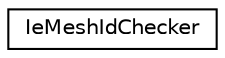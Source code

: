digraph "Graphical Class Hierarchy"
{
 // LATEX_PDF_SIZE
  edge [fontname="Helvetica",fontsize="10",labelfontname="Helvetica",labelfontsize="10"];
  node [fontname="Helvetica",fontsize="10",shape=record];
  rankdir="LR";
  Node0 [label="IeMeshIdChecker",height=0.2,width=0.4,color="black", fillcolor="white", style="filled",URL="$classns3_1_1_ie_mesh_id_checker.html",tooltip="AttributeChecker implementation for IeMeshIdValue."];
}
